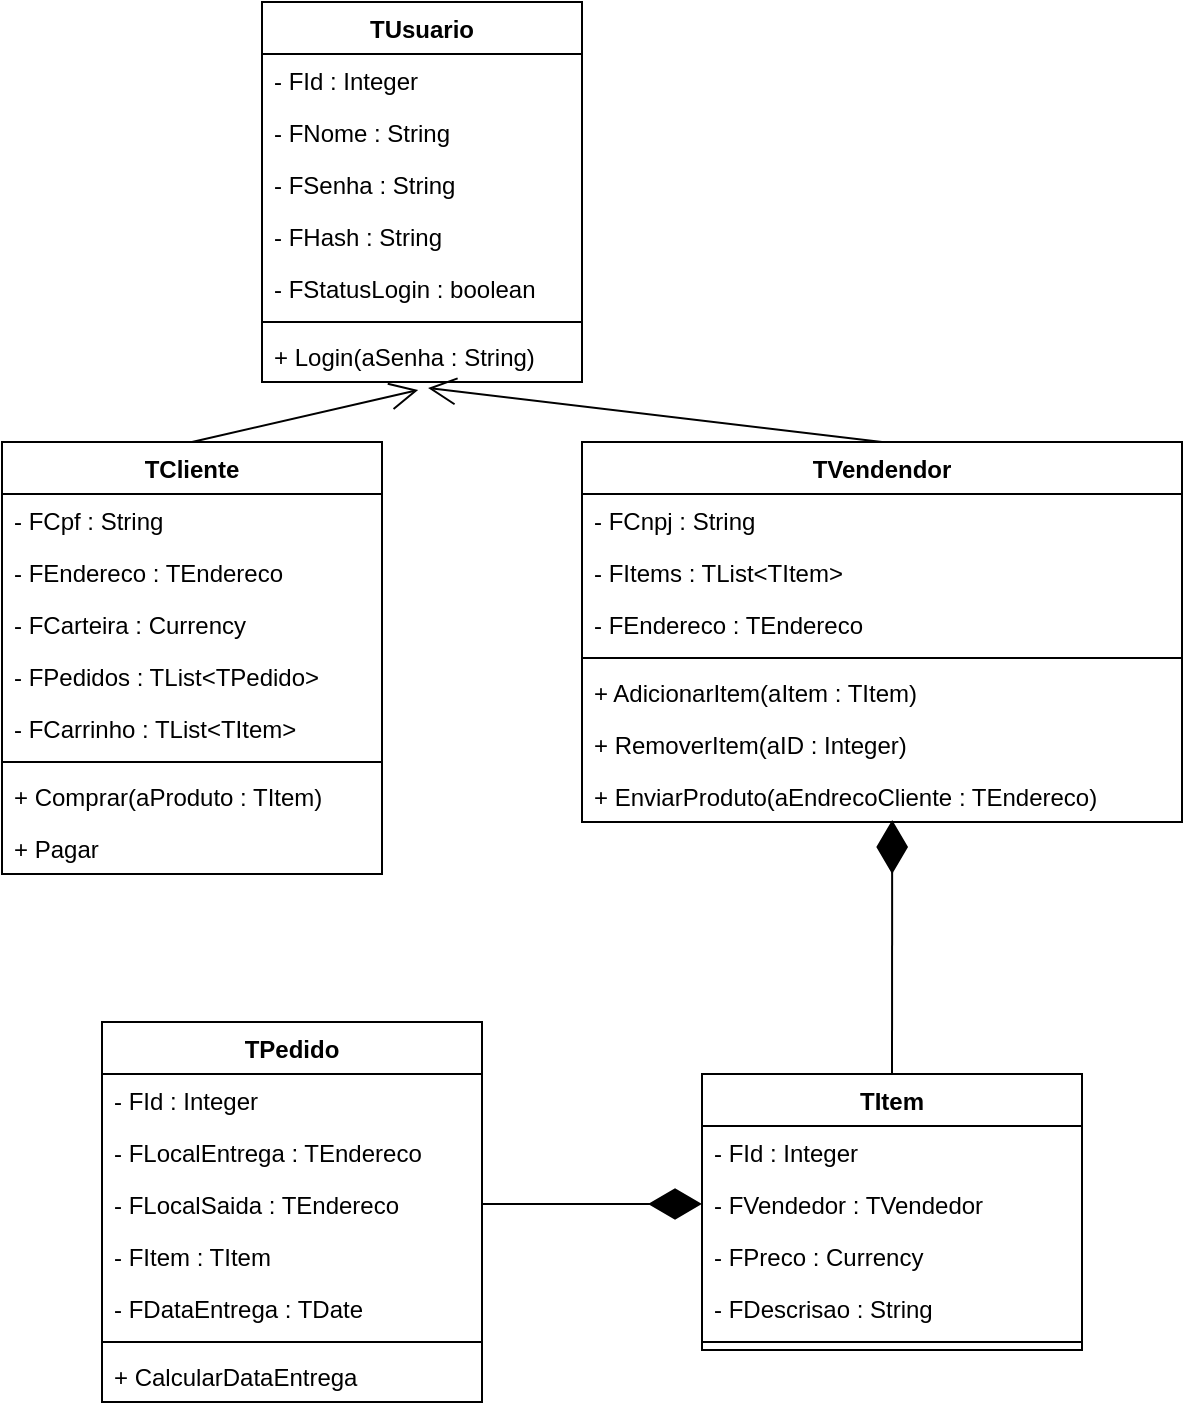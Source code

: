 <mxfile version="20.5.1" type="device"><diagram id="C5RBs43oDa-KdzZeNtuy" name="Page-1"><mxGraphModel dx="782" dy="738" grid="1" gridSize="10" guides="1" tooltips="1" connect="1" arrows="1" fold="1" page="1" pageScale="1" pageWidth="827" pageHeight="1169" math="0" shadow="0"><root><mxCell id="WIyWlLk6GJQsqaUBKTNV-0"/><mxCell id="WIyWlLk6GJQsqaUBKTNV-1" parent="WIyWlLk6GJQsqaUBKTNV-0"/><mxCell id="penXZZUFQvOXOBqDbcVQ-0" value="TUsuario" style="swimlane;fontStyle=1;align=center;verticalAlign=top;childLayout=stackLayout;horizontal=1;startSize=26;horizontalStack=0;resizeParent=1;resizeParentMax=0;resizeLast=0;collapsible=1;marginBottom=0;" vertex="1" parent="WIyWlLk6GJQsqaUBKTNV-1"><mxGeometry x="150" y="210" width="160" height="190" as="geometry"/></mxCell><mxCell id="penXZZUFQvOXOBqDbcVQ-35" value="- FId : Integer" style="text;strokeColor=none;fillColor=none;align=left;verticalAlign=top;spacingLeft=4;spacingRight=4;overflow=hidden;rotatable=0;points=[[0,0.5],[1,0.5]];portConstraint=eastwest;" vertex="1" parent="penXZZUFQvOXOBqDbcVQ-0"><mxGeometry y="26" width="160" height="26" as="geometry"/></mxCell><mxCell id="penXZZUFQvOXOBqDbcVQ-1" value="- FNome : String" style="text;strokeColor=none;fillColor=none;align=left;verticalAlign=top;spacingLeft=4;spacingRight=4;overflow=hidden;rotatable=0;points=[[0,0.5],[1,0.5]];portConstraint=eastwest;" vertex="1" parent="penXZZUFQvOXOBqDbcVQ-0"><mxGeometry y="52" width="160" height="26" as="geometry"/></mxCell><mxCell id="penXZZUFQvOXOBqDbcVQ-4" value="- FSenha : String" style="text;strokeColor=none;fillColor=none;align=left;verticalAlign=top;spacingLeft=4;spacingRight=4;overflow=hidden;rotatable=0;points=[[0,0.5],[1,0.5]];portConstraint=eastwest;" vertex="1" parent="penXZZUFQvOXOBqDbcVQ-0"><mxGeometry y="78" width="160" height="26" as="geometry"/></mxCell><mxCell id="penXZZUFQvOXOBqDbcVQ-5" value="- FHash : String" style="text;strokeColor=none;fillColor=none;align=left;verticalAlign=top;spacingLeft=4;spacingRight=4;overflow=hidden;rotatable=0;points=[[0,0.5],[1,0.5]];portConstraint=eastwest;" vertex="1" parent="penXZZUFQvOXOBqDbcVQ-0"><mxGeometry y="104" width="160" height="26" as="geometry"/></mxCell><mxCell id="penXZZUFQvOXOBqDbcVQ-6" value="- FStatusLogin : boolean" style="text;strokeColor=none;fillColor=none;align=left;verticalAlign=top;spacingLeft=4;spacingRight=4;overflow=hidden;rotatable=0;points=[[0,0.5],[1,0.5]];portConstraint=eastwest;" vertex="1" parent="penXZZUFQvOXOBqDbcVQ-0"><mxGeometry y="130" width="160" height="26" as="geometry"/></mxCell><mxCell id="penXZZUFQvOXOBqDbcVQ-2" value="" style="line;strokeWidth=1;fillColor=none;align=left;verticalAlign=middle;spacingTop=-1;spacingLeft=3;spacingRight=3;rotatable=0;labelPosition=right;points=[];portConstraint=eastwest;strokeColor=inherit;" vertex="1" parent="penXZZUFQvOXOBqDbcVQ-0"><mxGeometry y="156" width="160" height="8" as="geometry"/></mxCell><mxCell id="penXZZUFQvOXOBqDbcVQ-3" value="+ Login(aSenha : String)" style="text;strokeColor=none;fillColor=none;align=left;verticalAlign=top;spacingLeft=4;spacingRight=4;overflow=hidden;rotatable=0;points=[[0,0.5],[1,0.5]];portConstraint=eastwest;" vertex="1" parent="penXZZUFQvOXOBqDbcVQ-0"><mxGeometry y="164" width="160" height="26" as="geometry"/></mxCell><mxCell id="penXZZUFQvOXOBqDbcVQ-7" value="TCliente" style="swimlane;fontStyle=1;align=center;verticalAlign=top;childLayout=stackLayout;horizontal=1;startSize=26;horizontalStack=0;resizeParent=1;resizeParentMax=0;resizeLast=0;collapsible=1;marginBottom=0;" vertex="1" parent="WIyWlLk6GJQsqaUBKTNV-1"><mxGeometry x="20" y="430" width="190" height="216" as="geometry"/></mxCell><mxCell id="penXZZUFQvOXOBqDbcVQ-8" value="- FCpf : String" style="text;strokeColor=none;fillColor=none;align=left;verticalAlign=top;spacingLeft=4;spacingRight=4;overflow=hidden;rotatable=0;points=[[0,0.5],[1,0.5]];portConstraint=eastwest;" vertex="1" parent="penXZZUFQvOXOBqDbcVQ-7"><mxGeometry y="26" width="190" height="26" as="geometry"/></mxCell><mxCell id="penXZZUFQvOXOBqDbcVQ-9" value="- FEndereco : TEndereco" style="text;strokeColor=none;fillColor=none;align=left;verticalAlign=top;spacingLeft=4;spacingRight=4;overflow=hidden;rotatable=0;points=[[0,0.5],[1,0.5]];portConstraint=eastwest;" vertex="1" parent="penXZZUFQvOXOBqDbcVQ-7"><mxGeometry y="52" width="190" height="26" as="geometry"/></mxCell><mxCell id="penXZZUFQvOXOBqDbcVQ-10" value="- FCarteira : Currency" style="text;strokeColor=none;fillColor=none;align=left;verticalAlign=top;spacingLeft=4;spacingRight=4;overflow=hidden;rotatable=0;points=[[0,0.5],[1,0.5]];portConstraint=eastwest;" vertex="1" parent="penXZZUFQvOXOBqDbcVQ-7"><mxGeometry y="78" width="190" height="26" as="geometry"/></mxCell><mxCell id="penXZZUFQvOXOBqDbcVQ-11" value="- FPedidos : TList&lt;TPedido&gt;" style="text;strokeColor=none;fillColor=none;align=left;verticalAlign=top;spacingLeft=4;spacingRight=4;overflow=hidden;rotatable=0;points=[[0,0.5],[1,0.5]];portConstraint=eastwest;" vertex="1" parent="penXZZUFQvOXOBqDbcVQ-7"><mxGeometry y="104" width="190" height="26" as="geometry"/></mxCell><mxCell id="penXZZUFQvOXOBqDbcVQ-24" value="- FCarrinho : TList&lt;TItem&gt;" style="text;strokeColor=none;fillColor=none;align=left;verticalAlign=top;spacingLeft=4;spacingRight=4;overflow=hidden;rotatable=0;points=[[0,0.5],[1,0.5]];portConstraint=eastwest;" vertex="1" parent="penXZZUFQvOXOBqDbcVQ-7"><mxGeometry y="130" width="190" height="26" as="geometry"/></mxCell><mxCell id="penXZZUFQvOXOBqDbcVQ-12" value="" style="line;strokeWidth=1;fillColor=none;align=left;verticalAlign=middle;spacingTop=-1;spacingLeft=3;spacingRight=3;rotatable=0;labelPosition=right;points=[];portConstraint=eastwest;strokeColor=inherit;" vertex="1" parent="penXZZUFQvOXOBqDbcVQ-7"><mxGeometry y="156" width="190" height="8" as="geometry"/></mxCell><mxCell id="penXZZUFQvOXOBqDbcVQ-13" value="+ Comprar(aProduto : TItem)" style="text;strokeColor=none;fillColor=none;align=left;verticalAlign=top;spacingLeft=4;spacingRight=4;overflow=hidden;rotatable=0;points=[[0,0.5],[1,0.5]];portConstraint=eastwest;" vertex="1" parent="penXZZUFQvOXOBqDbcVQ-7"><mxGeometry y="164" width="190" height="26" as="geometry"/></mxCell><mxCell id="penXZZUFQvOXOBqDbcVQ-23" value="+ Pagar" style="text;strokeColor=none;fillColor=none;align=left;verticalAlign=top;spacingLeft=4;spacingRight=4;overflow=hidden;rotatable=0;points=[[0,0.5],[1,0.5]];portConstraint=eastwest;" vertex="1" parent="penXZZUFQvOXOBqDbcVQ-7"><mxGeometry y="190" width="190" height="26" as="geometry"/></mxCell><mxCell id="penXZZUFQvOXOBqDbcVQ-14" value="TVendendor" style="swimlane;fontStyle=1;align=center;verticalAlign=top;childLayout=stackLayout;horizontal=1;startSize=26;horizontalStack=0;resizeParent=1;resizeParentMax=0;resizeLast=0;collapsible=1;marginBottom=0;" vertex="1" parent="WIyWlLk6GJQsqaUBKTNV-1"><mxGeometry x="310" y="430" width="300" height="190" as="geometry"/></mxCell><mxCell id="penXZZUFQvOXOBqDbcVQ-15" value="- FCnpj : String" style="text;strokeColor=none;fillColor=none;align=left;verticalAlign=top;spacingLeft=4;spacingRight=4;overflow=hidden;rotatable=0;points=[[0,0.5],[1,0.5]];portConstraint=eastwest;" vertex="1" parent="penXZZUFQvOXOBqDbcVQ-14"><mxGeometry y="26" width="300" height="26" as="geometry"/></mxCell><mxCell id="penXZZUFQvOXOBqDbcVQ-16" value="- FItems : TList&lt;TItem&gt;" style="text;strokeColor=none;fillColor=none;align=left;verticalAlign=top;spacingLeft=4;spacingRight=4;overflow=hidden;rotatable=0;points=[[0,0.5],[1,0.5]];portConstraint=eastwest;" vertex="1" parent="penXZZUFQvOXOBqDbcVQ-14"><mxGeometry y="52" width="300" height="26" as="geometry"/></mxCell><mxCell id="penXZZUFQvOXOBqDbcVQ-17" value="- FEndereco : TEndereco" style="text;strokeColor=none;fillColor=none;align=left;verticalAlign=top;spacingLeft=4;spacingRight=4;overflow=hidden;rotatable=0;points=[[0,0.5],[1,0.5]];portConstraint=eastwest;" vertex="1" parent="penXZZUFQvOXOBqDbcVQ-14"><mxGeometry y="78" width="300" height="26" as="geometry"/></mxCell><mxCell id="penXZZUFQvOXOBqDbcVQ-19" value="" style="line;strokeWidth=1;fillColor=none;align=left;verticalAlign=middle;spacingTop=-1;spacingLeft=3;spacingRight=3;rotatable=0;labelPosition=right;points=[];portConstraint=eastwest;strokeColor=inherit;" vertex="1" parent="penXZZUFQvOXOBqDbcVQ-14"><mxGeometry y="104" width="300" height="8" as="geometry"/></mxCell><mxCell id="penXZZUFQvOXOBqDbcVQ-20" value="+ AdicionarItem(aItem : TItem)" style="text;strokeColor=none;fillColor=none;align=left;verticalAlign=top;spacingLeft=4;spacingRight=4;overflow=hidden;rotatable=0;points=[[0,0.5],[1,0.5]];portConstraint=eastwest;" vertex="1" parent="penXZZUFQvOXOBqDbcVQ-14"><mxGeometry y="112" width="300" height="26" as="geometry"/></mxCell><mxCell id="penXZZUFQvOXOBqDbcVQ-33" value="+ RemoverItem(aID : Integer)" style="text;strokeColor=none;fillColor=none;align=left;verticalAlign=top;spacingLeft=4;spacingRight=4;overflow=hidden;rotatable=0;points=[[0,0.5],[1,0.5]];portConstraint=eastwest;" vertex="1" parent="penXZZUFQvOXOBqDbcVQ-14"><mxGeometry y="138" width="300" height="26" as="geometry"/></mxCell><mxCell id="penXZZUFQvOXOBqDbcVQ-34" value="+ EnviarProduto(aEndrecoCliente : TEndereco)" style="text;strokeColor=none;fillColor=none;align=left;verticalAlign=top;spacingLeft=4;spacingRight=4;overflow=hidden;rotatable=0;points=[[0,0.5],[1,0.5]];portConstraint=eastwest;" vertex="1" parent="penXZZUFQvOXOBqDbcVQ-14"><mxGeometry y="164" width="300" height="26" as="geometry"/></mxCell><mxCell id="penXZZUFQvOXOBqDbcVQ-21" value="" style="endArrow=open;endFill=1;endSize=12;html=1;rounded=0;exitX=0.5;exitY=0;exitDx=0;exitDy=0;entryX=0.488;entryY=1.154;entryDx=0;entryDy=0;entryPerimeter=0;" edge="1" parent="WIyWlLk6GJQsqaUBKTNV-1" source="penXZZUFQvOXOBqDbcVQ-7" target="penXZZUFQvOXOBqDbcVQ-3"><mxGeometry width="160" relative="1" as="geometry"><mxPoint x="130" y="680" as="sourcePoint"/><mxPoint x="290" y="680" as="targetPoint"/></mxGeometry></mxCell><mxCell id="penXZZUFQvOXOBqDbcVQ-22" value="" style="endArrow=open;endFill=1;endSize=12;html=1;rounded=0;exitX=0.5;exitY=0;exitDx=0;exitDy=0;entryX=0.519;entryY=1.115;entryDx=0;entryDy=0;entryPerimeter=0;" edge="1" parent="WIyWlLk6GJQsqaUBKTNV-1" source="penXZZUFQvOXOBqDbcVQ-14" target="penXZZUFQvOXOBqDbcVQ-3"><mxGeometry width="160" relative="1" as="geometry"><mxPoint x="260" y="440" as="sourcePoint"/><mxPoint x="420" y="380" as="targetPoint"/></mxGeometry></mxCell><mxCell id="penXZZUFQvOXOBqDbcVQ-36" value="TItem" style="swimlane;fontStyle=1;align=center;verticalAlign=top;childLayout=stackLayout;horizontal=1;startSize=26;horizontalStack=0;resizeParent=1;resizeParentMax=0;resizeLast=0;collapsible=1;marginBottom=0;" vertex="1" parent="WIyWlLk6GJQsqaUBKTNV-1"><mxGeometry x="370" y="746" width="190" height="138" as="geometry"/></mxCell><mxCell id="penXZZUFQvOXOBqDbcVQ-37" value="- FId : Integer" style="text;strokeColor=none;fillColor=none;align=left;verticalAlign=top;spacingLeft=4;spacingRight=4;overflow=hidden;rotatable=0;points=[[0,0.5],[1,0.5]];portConstraint=eastwest;" vertex="1" parent="penXZZUFQvOXOBqDbcVQ-36"><mxGeometry y="26" width="190" height="26" as="geometry"/></mxCell><mxCell id="penXZZUFQvOXOBqDbcVQ-38" value="- FVendedor : TVendedor" style="text;strokeColor=none;fillColor=none;align=left;verticalAlign=top;spacingLeft=4;spacingRight=4;overflow=hidden;rotatable=0;points=[[0,0.5],[1,0.5]];portConstraint=eastwest;" vertex="1" parent="penXZZUFQvOXOBqDbcVQ-36"><mxGeometry y="52" width="190" height="26" as="geometry"/></mxCell><mxCell id="penXZZUFQvOXOBqDbcVQ-39" value="- FPreco : Currency" style="text;strokeColor=none;fillColor=none;align=left;verticalAlign=top;spacingLeft=4;spacingRight=4;overflow=hidden;rotatable=0;points=[[0,0.5],[1,0.5]];portConstraint=eastwest;" vertex="1" parent="penXZZUFQvOXOBqDbcVQ-36"><mxGeometry y="78" width="190" height="26" as="geometry"/></mxCell><mxCell id="penXZZUFQvOXOBqDbcVQ-40" value="- FDescrisao : String" style="text;strokeColor=none;fillColor=none;align=left;verticalAlign=top;spacingLeft=4;spacingRight=4;overflow=hidden;rotatable=0;points=[[0,0.5],[1,0.5]];portConstraint=eastwest;" vertex="1" parent="penXZZUFQvOXOBqDbcVQ-36"><mxGeometry y="104" width="190" height="26" as="geometry"/></mxCell><mxCell id="penXZZUFQvOXOBqDbcVQ-42" value="" style="line;strokeWidth=1;fillColor=none;align=left;verticalAlign=middle;spacingTop=-1;spacingLeft=3;spacingRight=3;rotatable=0;labelPosition=right;points=[];portConstraint=eastwest;strokeColor=inherit;" vertex="1" parent="penXZZUFQvOXOBqDbcVQ-36"><mxGeometry y="130" width="190" height="8" as="geometry"/></mxCell><mxCell id="penXZZUFQvOXOBqDbcVQ-46" value="" style="endArrow=diamondThin;endFill=1;endSize=24;html=1;rounded=0;entryX=0.517;entryY=0.962;entryDx=0;entryDy=0;entryPerimeter=0;exitX=0.5;exitY=0;exitDx=0;exitDy=0;" edge="1" parent="WIyWlLk6GJQsqaUBKTNV-1" source="penXZZUFQvOXOBqDbcVQ-36" target="penXZZUFQvOXOBqDbcVQ-34"><mxGeometry width="160" relative="1" as="geometry"><mxPoint x="240" y="700" as="sourcePoint"/><mxPoint x="400" y="700" as="targetPoint"/></mxGeometry></mxCell><mxCell id="penXZZUFQvOXOBqDbcVQ-47" value="TPedido" style="swimlane;fontStyle=1;align=center;verticalAlign=top;childLayout=stackLayout;horizontal=1;startSize=26;horizontalStack=0;resizeParent=1;resizeParentMax=0;resizeLast=0;collapsible=1;marginBottom=0;" vertex="1" parent="WIyWlLk6GJQsqaUBKTNV-1"><mxGeometry x="70" y="720" width="190" height="190" as="geometry"/></mxCell><mxCell id="penXZZUFQvOXOBqDbcVQ-48" value="- FId : Integer" style="text;strokeColor=none;fillColor=none;align=left;verticalAlign=top;spacingLeft=4;spacingRight=4;overflow=hidden;rotatable=0;points=[[0,0.5],[1,0.5]];portConstraint=eastwest;" vertex="1" parent="penXZZUFQvOXOBqDbcVQ-47"><mxGeometry y="26" width="190" height="26" as="geometry"/></mxCell><mxCell id="penXZZUFQvOXOBqDbcVQ-49" value="- FLocalEntrega : TEndereco" style="text;strokeColor=none;fillColor=none;align=left;verticalAlign=top;spacingLeft=4;spacingRight=4;overflow=hidden;rotatable=0;points=[[0,0.5],[1,0.5]];portConstraint=eastwest;" vertex="1" parent="penXZZUFQvOXOBqDbcVQ-47"><mxGeometry y="52" width="190" height="26" as="geometry"/></mxCell><mxCell id="penXZZUFQvOXOBqDbcVQ-50" value="- FLocalSaida : TEndereco" style="text;strokeColor=none;fillColor=none;align=left;verticalAlign=top;spacingLeft=4;spacingRight=4;overflow=hidden;rotatable=0;points=[[0,0.5],[1,0.5]];portConstraint=eastwest;" vertex="1" parent="penXZZUFQvOXOBqDbcVQ-47"><mxGeometry y="78" width="190" height="26" as="geometry"/></mxCell><mxCell id="penXZZUFQvOXOBqDbcVQ-51" value="- FItem : TItem" style="text;strokeColor=none;fillColor=none;align=left;verticalAlign=top;spacingLeft=4;spacingRight=4;overflow=hidden;rotatable=0;points=[[0,0.5],[1,0.5]];portConstraint=eastwest;" vertex="1" parent="penXZZUFQvOXOBqDbcVQ-47"><mxGeometry y="104" width="190" height="26" as="geometry"/></mxCell><mxCell id="penXZZUFQvOXOBqDbcVQ-52" value="- FDataEntrega : TDate" style="text;strokeColor=none;fillColor=none;align=left;verticalAlign=top;spacingLeft=4;spacingRight=4;overflow=hidden;rotatable=0;points=[[0,0.5],[1,0.5]];portConstraint=eastwest;" vertex="1" parent="penXZZUFQvOXOBqDbcVQ-47"><mxGeometry y="130" width="190" height="26" as="geometry"/></mxCell><mxCell id="penXZZUFQvOXOBqDbcVQ-53" value="" style="line;strokeWidth=1;fillColor=none;align=left;verticalAlign=middle;spacingTop=-1;spacingLeft=3;spacingRight=3;rotatable=0;labelPosition=right;points=[];portConstraint=eastwest;strokeColor=inherit;" vertex="1" parent="penXZZUFQvOXOBqDbcVQ-47"><mxGeometry y="156" width="190" height="8" as="geometry"/></mxCell><mxCell id="penXZZUFQvOXOBqDbcVQ-54" value="+ CalcularDataEntrega" style="text;strokeColor=none;fillColor=none;align=left;verticalAlign=top;spacingLeft=4;spacingRight=4;overflow=hidden;rotatable=0;points=[[0,0.5],[1,0.5]];portConstraint=eastwest;" vertex="1" parent="penXZZUFQvOXOBqDbcVQ-47"><mxGeometry y="164" width="190" height="26" as="geometry"/></mxCell><mxCell id="penXZZUFQvOXOBqDbcVQ-57" value="" style="endArrow=diamondThin;endFill=1;endSize=24;html=1;rounded=0;exitX=1;exitY=0.5;exitDx=0;exitDy=0;entryX=0;entryY=0.5;entryDx=0;entryDy=0;" edge="1" parent="WIyWlLk6GJQsqaUBKTNV-1" source="penXZZUFQvOXOBqDbcVQ-50" target="penXZZUFQvOXOBqDbcVQ-38"><mxGeometry width="160" relative="1" as="geometry"><mxPoint x="310" y="956.99" as="sourcePoint"/><mxPoint x="320" y="700" as="targetPoint"/></mxGeometry></mxCell></root></mxGraphModel></diagram></mxfile>